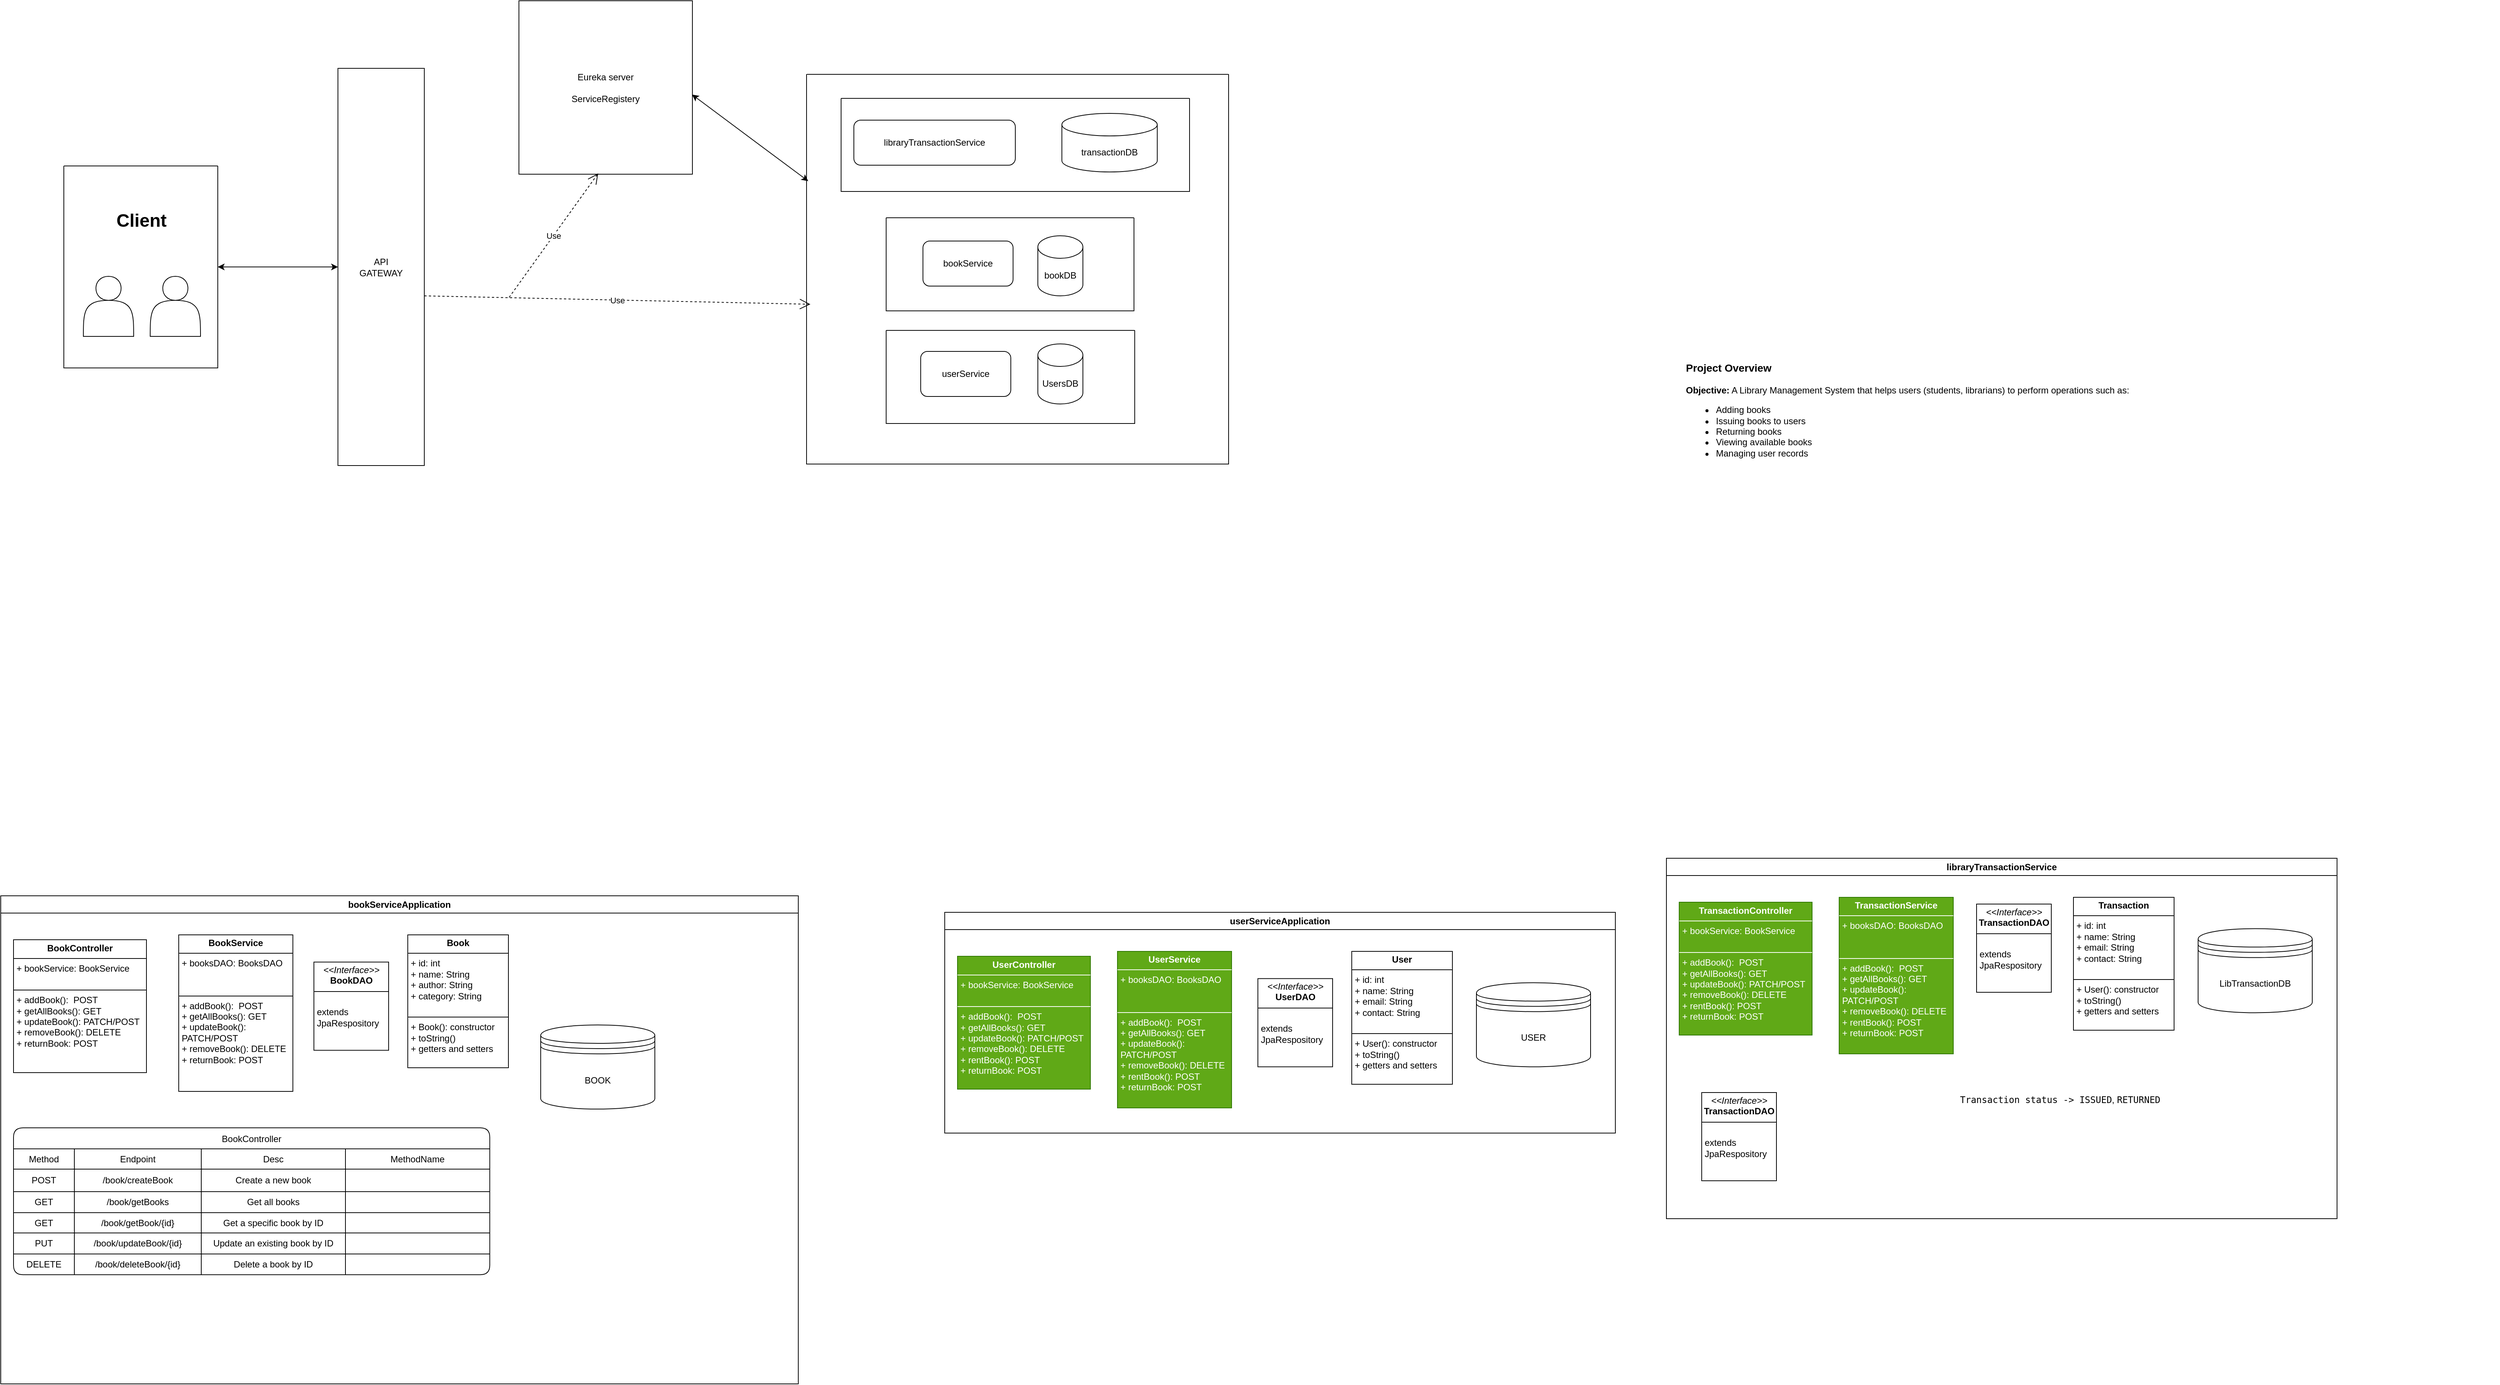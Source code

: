 <mxfile version="26.0.10">
  <diagram name="Page-1" id="eetf_GtQ7haDvkRMt0ze">
    <mxGraphModel dx="1967" dy="2180" grid="0" gridSize="10" guides="0" tooltips="1" connect="0" arrows="0" fold="1" page="0" pageScale="1" pageWidth="850" pageHeight="1100" math="0" shadow="0">
      <root>
        <mxCell id="0" />
        <mxCell id="1" parent="0" />
        <mxCell id="nEFwIu7rk_B7aw5XNvFK-2" value="Eureka server&lt;div&gt;&lt;br&gt;&lt;/div&gt;&lt;div&gt;ServiceRegistery&lt;/div&gt;" style="whiteSpace=wrap;html=1;aspect=fixed;" parent="1" vertex="1">
          <mxGeometry x="25" y="-1333" width="231" height="231" as="geometry" />
        </mxCell>
        <mxCell id="nEFwIu7rk_B7aw5XNvFK-3" value="API&lt;div&gt;GATEWAY&lt;/div&gt;" style="rounded=0;whiteSpace=wrap;html=1;direction=west;" parent="1" vertex="1">
          <mxGeometry x="-216" y="-1243" width="115" height="529" as="geometry" />
        </mxCell>
        <mxCell id="nEFwIu7rk_B7aw5XNvFK-4" value="" style="swimlane;startSize=0;" parent="1" vertex="1">
          <mxGeometry x="408" y="-1235" width="562" height="519" as="geometry" />
        </mxCell>
        <mxCell id="nEFwIu7rk_B7aw5XNvFK-5" value="" style="swimlane;startSize=0;" parent="nEFwIu7rk_B7aw5XNvFK-4" vertex="1">
          <mxGeometry x="46" y="32" width="464" height="124" as="geometry" />
        </mxCell>
        <mxCell id="nEFwIu7rk_B7aw5XNvFK-6" value="transactionDB" style="shape=cylinder3;whiteSpace=wrap;html=1;boundedLbl=1;backgroundOutline=1;size=15;" parent="nEFwIu7rk_B7aw5XNvFK-5" vertex="1">
          <mxGeometry x="294" y="20" width="127" height="78" as="geometry" />
        </mxCell>
        <mxCell id="nEFwIu7rk_B7aw5XNvFK-7" value="libraryTransactionService" style="rounded=1;whiteSpace=wrap;html=1;" parent="nEFwIu7rk_B7aw5XNvFK-5" vertex="1">
          <mxGeometry x="17" y="29" width="215" height="60" as="geometry" />
        </mxCell>
        <mxCell id="nEFwIu7rk_B7aw5XNvFK-8" value="bookService" style="rounded=1;whiteSpace=wrap;html=1;" parent="nEFwIu7rk_B7aw5XNvFK-4" vertex="1">
          <mxGeometry x="155" y="222" width="120" height="60" as="geometry" />
        </mxCell>
        <mxCell id="nEFwIu7rk_B7aw5XNvFK-9" value="userService" style="rounded=1;whiteSpace=wrap;html=1;" parent="nEFwIu7rk_B7aw5XNvFK-4" vertex="1">
          <mxGeometry x="152" y="369" width="120" height="60" as="geometry" />
        </mxCell>
        <mxCell id="nEFwIu7rk_B7aw5XNvFK-10" value="bookDB" style="shape=cylinder3;whiteSpace=wrap;html=1;boundedLbl=1;backgroundOutline=1;size=15;" parent="nEFwIu7rk_B7aw5XNvFK-4" vertex="1">
          <mxGeometry x="308" y="215" width="60" height="80" as="geometry" />
        </mxCell>
        <mxCell id="nEFwIu7rk_B7aw5XNvFK-11" value="UsersDB" style="shape=cylinder3;whiteSpace=wrap;html=1;boundedLbl=1;backgroundOutline=1;size=15;" parent="nEFwIu7rk_B7aw5XNvFK-4" vertex="1">
          <mxGeometry x="308" y="359" width="60" height="80" as="geometry" />
        </mxCell>
        <mxCell id="nEFwIu7rk_B7aw5XNvFK-12" value="" style="swimlane;startSize=0;" parent="nEFwIu7rk_B7aw5XNvFK-4" vertex="1">
          <mxGeometry x="106" y="191" width="330" height="124" as="geometry" />
        </mxCell>
        <mxCell id="nEFwIu7rk_B7aw5XNvFK-13" value="" style="swimlane;startSize=0;" parent="nEFwIu7rk_B7aw5XNvFK-4" vertex="1">
          <mxGeometry x="106" y="341" width="331" height="124" as="geometry" />
        </mxCell>
        <mxCell id="nEFwIu7rk_B7aw5XNvFK-14" value="Use" style="endArrow=open;endSize=12;dashed=1;html=1;rounded=0;entryX=0.009;entryY=0.59;entryDx=0;entryDy=0;entryPerimeter=0;" parent="1" target="nEFwIu7rk_B7aw5XNvFK-4" edge="1">
          <mxGeometry width="160" relative="1" as="geometry">
            <mxPoint x="-101" y="-940" as="sourcePoint" />
            <mxPoint x="59" y="-940" as="targetPoint" />
          </mxGeometry>
        </mxCell>
        <mxCell id="nEFwIu7rk_B7aw5XNvFK-15" value="Use" style="endArrow=open;endSize=12;dashed=1;html=1;rounded=0;entryX=0.457;entryY=0.995;entryDx=0;entryDy=0;entryPerimeter=0;" parent="1" target="nEFwIu7rk_B7aw5XNvFK-2" edge="1">
          <mxGeometry width="160" relative="1" as="geometry">
            <mxPoint x="12" y="-938" as="sourcePoint" />
            <mxPoint x="438" y="-1085" as="targetPoint" />
          </mxGeometry>
        </mxCell>
        <mxCell id="nEFwIu7rk_B7aw5XNvFK-16" value="" style="endArrow=classic;startArrow=classic;html=1;rounded=0;exitX=0.998;exitY=0.541;exitDx=0;exitDy=0;exitPerimeter=0;entryX=0.004;entryY=0.274;entryDx=0;entryDy=0;entryPerimeter=0;" parent="1" source="nEFwIu7rk_B7aw5XNvFK-2" target="nEFwIu7rk_B7aw5XNvFK-4" edge="1">
          <mxGeometry width="50" height="50" relative="1" as="geometry">
            <mxPoint x="333" y="-1060" as="sourcePoint" />
            <mxPoint x="383" y="-1110" as="targetPoint" />
          </mxGeometry>
        </mxCell>
        <mxCell id="nEFwIu7rk_B7aw5XNvFK-17" value="" style="swimlane;startSize=0;" parent="1" vertex="1">
          <mxGeometry x="-581" y="-1113" width="205" height="269" as="geometry" />
        </mxCell>
        <mxCell id="nEFwIu7rk_B7aw5XNvFK-18" value="" style="shape=actor;whiteSpace=wrap;html=1;" parent="nEFwIu7rk_B7aw5XNvFK-17" vertex="1">
          <mxGeometry x="26" y="147" width="67" height="80" as="geometry" />
        </mxCell>
        <mxCell id="nEFwIu7rk_B7aw5XNvFK-19" value="" style="shape=actor;whiteSpace=wrap;html=1;" parent="nEFwIu7rk_B7aw5XNvFK-17" vertex="1">
          <mxGeometry x="115" y="147" width="67" height="80" as="geometry" />
        </mxCell>
        <mxCell id="nEFwIu7rk_B7aw5XNvFK-20" value="Client" style="text;strokeColor=none;fillColor=none;html=1;fontSize=24;fontStyle=1;verticalAlign=middle;align=center;" parent="nEFwIu7rk_B7aw5XNvFK-17" vertex="1">
          <mxGeometry x="52.5" y="53" width="100" height="40" as="geometry" />
        </mxCell>
        <mxCell id="nEFwIu7rk_B7aw5XNvFK-21" value="" style="endArrow=classic;startArrow=classic;html=1;rounded=0;exitX=1;exitY=0.5;exitDx=0;exitDy=0;" parent="1" source="nEFwIu7rk_B7aw5XNvFK-17" target="nEFwIu7rk_B7aw5XNvFK-3" edge="1">
          <mxGeometry width="50" height="50" relative="1" as="geometry">
            <mxPoint x="-37" y="-1185" as="sourcePoint" />
            <mxPoint x="13" y="-1235" as="targetPoint" />
          </mxGeometry>
        </mxCell>
        <mxCell id="nEFwIu7rk_B7aw5XNvFK-22" value="bookServiceApplication" style="swimlane;whiteSpace=wrap;html=1;startSize=23;" parent="1" vertex="1">
          <mxGeometry x="-665" y="-141" width="1062" height="650" as="geometry">
            <mxRectangle x="-665" y="-141" width="160" height="26" as="alternateBounds" />
          </mxGeometry>
        </mxCell>
        <mxCell id="nEFwIu7rk_B7aw5XNvFK-23" value="&lt;p style=&quot;margin:0px;margin-top:4px;text-align:center;&quot;&gt;&lt;b&gt;BookController&lt;/b&gt;&lt;/p&gt;&lt;hr size=&quot;1&quot; style=&quot;border-style:solid;&quot;&gt;&lt;p style=&quot;margin:0px;margin-left:4px;&quot;&gt;+ bookService: BookService&lt;/p&gt;&lt;p style=&quot;margin:0px;margin-left:4px;&quot;&gt;&lt;br&gt;&lt;/p&gt;&lt;hr size=&quot;1&quot; style=&quot;border-style:solid;&quot;&gt;&lt;p style=&quot;margin:0px;margin-left:4px;&quot;&gt;+ addBook():&amp;nbsp; POST&lt;/p&gt;&lt;p style=&quot;margin:0px;margin-left:4px;&quot;&gt;+ getAllBooks(): GET&lt;/p&gt;&lt;p style=&quot;margin:0px;margin-left:4px;&quot;&gt;+ updateBook(): PATCH/POST&lt;/p&gt;&lt;p style=&quot;margin:0px;margin-left:4px;&quot;&gt;+ removeBook(): DELETE&lt;/p&gt;&lt;p style=&quot;margin:0px;margin-left:4px;&quot;&gt;+ returnBook: POST&lt;/p&gt;" style="verticalAlign=top;align=left;overflow=fill;html=1;whiteSpace=wrap;" parent="nEFwIu7rk_B7aw5XNvFK-22" vertex="1">
          <mxGeometry x="17" y="58.5" width="177" height="177" as="geometry" />
        </mxCell>
        <mxCell id="nEFwIu7rk_B7aw5XNvFK-24" value="&lt;p style=&quot;margin:0px;margin-top:4px;text-align:center;&quot;&gt;&lt;i&gt;&amp;lt;&amp;lt;Interface&amp;gt;&amp;gt;&lt;/i&gt;&lt;br&gt;&lt;b&gt;BookDAO&lt;/b&gt;&lt;/p&gt;&lt;hr size=&quot;1&quot; style=&quot;border-style:solid;&quot;&gt;&lt;p style=&quot;margin:0px;margin-left:4px;&quot;&gt;&lt;br&gt;&lt;/p&gt;&lt;p style=&quot;margin:0px;margin-left:4px;&quot;&gt;extends JpaRespository&lt;/p&gt;" style="verticalAlign=top;align=left;overflow=fill;html=1;whiteSpace=wrap;" parent="nEFwIu7rk_B7aw5XNvFK-22" vertex="1">
          <mxGeometry x="417" y="88.25" width="99.5" height="117.5" as="geometry" />
        </mxCell>
        <mxCell id="nEFwIu7rk_B7aw5XNvFK-25" value="&lt;p style=&quot;margin:0px;margin-top:4px;text-align:center;&quot;&gt;&lt;b&gt;Book&lt;/b&gt;&lt;/p&gt;&lt;hr size=&quot;1&quot; style=&quot;border-style:solid;&quot;&gt;&lt;p style=&quot;margin:0px;margin-left:4px;&quot;&gt;+ id: int&lt;/p&gt;&lt;p style=&quot;margin:0px;margin-left:4px;&quot;&gt;+ name: String&lt;/p&gt;&lt;p style=&quot;margin:0px;margin-left:4px;&quot;&gt;+ author: String&lt;/p&gt;&lt;p style=&quot;margin:0px;margin-left:4px;&quot;&gt;+ category: String&lt;/p&gt;&lt;p style=&quot;margin:0px;margin-left:4px;&quot;&gt;&lt;br&gt;&lt;/p&gt;&lt;hr size=&quot;1&quot; style=&quot;border-style:solid;&quot;&gt;&lt;p style=&quot;margin:0px;margin-left:4px;&quot;&gt;+ Book(): constructor&lt;/p&gt;&lt;p style=&quot;margin:0px;margin-left:4px;&quot;&gt;+ toString()&lt;/p&gt;&lt;p style=&quot;margin:0px;margin-left:4px;&quot;&gt;+ getters and setters&lt;/p&gt;" style="verticalAlign=top;align=left;overflow=fill;html=1;whiteSpace=wrap;" parent="nEFwIu7rk_B7aw5XNvFK-22" vertex="1">
          <mxGeometry x="542" y="52" width="134" height="177" as="geometry" />
        </mxCell>
        <mxCell id="nEFwIu7rk_B7aw5XNvFK-26" value="&lt;p style=&quot;margin:0px;margin-top:4px;text-align:center;&quot;&gt;&lt;b&gt;BookService&lt;/b&gt;&lt;/p&gt;&lt;hr size=&quot;1&quot; style=&quot;border-style:solid;&quot;&gt;&lt;p style=&quot;margin:0px;margin-left:4px;&quot;&gt;+ booksDAO: BooksDAO&lt;/p&gt;&lt;p style=&quot;margin:0px;margin-left:4px;&quot;&gt;&lt;br&gt;&lt;/p&gt;&lt;p style=&quot;margin:0px;margin-left:4px;&quot;&gt;&lt;br&gt;&lt;/p&gt;&lt;hr size=&quot;1&quot; style=&quot;border-style:solid;&quot;&gt;&lt;p style=&quot;margin: 0px 0px 0px 4px;&quot;&gt;+ addBook():&amp;nbsp; POST&lt;/p&gt;&lt;p style=&quot;margin: 0px 0px 0px 4px;&quot;&gt;+ getAllBooks(): GET&lt;/p&gt;&lt;p style=&quot;margin: 0px 0px 0px 4px;&quot;&gt;+ updateBook(): PATCH/POST&lt;/p&gt;&lt;p style=&quot;margin: 0px 0px 0px 4px;&quot;&gt;+ removeBook(): DELETE&lt;/p&gt;&lt;p style=&quot;margin: 0px 0px 0px 4px;&quot;&gt;&lt;span style=&quot;background-color: transparent; color: light-dark(rgb(0, 0, 0), rgb(255, 255, 255));&quot;&gt;+ returnBook: POST&lt;/span&gt;&lt;/p&gt;" style="verticalAlign=top;align=left;overflow=fill;html=1;whiteSpace=wrap;" parent="nEFwIu7rk_B7aw5XNvFK-22" vertex="1">
          <mxGeometry x="237" y="52" width="152" height="208.5" as="geometry" />
        </mxCell>
        <mxCell id="nEFwIu7rk_B7aw5XNvFK-27" value="BOOK" style="shape=datastore;whiteSpace=wrap;html=1;" parent="nEFwIu7rk_B7aw5XNvFK-22" vertex="1">
          <mxGeometry x="719" y="172" width="152" height="112" as="geometry" />
        </mxCell>
        <mxCell id="nEFwIu7rk_B7aw5XNvFK-28" value="BookController" style="shape=table;startSize=28;container=1;collapsible=0;childLayout=tableLayout;rounded=1;swimlaneLine=1;" parent="nEFwIu7rk_B7aw5XNvFK-22" vertex="1">
          <mxGeometry x="17" y="309" width="634.182" height="195.63" as="geometry" />
        </mxCell>
        <mxCell id="nEFwIu7rk_B7aw5XNvFK-29" value="" style="shape=tableRow;horizontal=0;startSize=0;swimlaneHead=0;swimlaneBody=0;strokeColor=inherit;top=0;left=0;bottom=0;right=0;collapsible=0;dropTarget=0;fillColor=none;points=[[0,0.5],[1,0.5]];portConstraint=eastwest;" parent="nEFwIu7rk_B7aw5XNvFK-28" vertex="1">
          <mxGeometry y="28" width="634.182" height="27" as="geometry" />
        </mxCell>
        <mxCell id="nEFwIu7rk_B7aw5XNvFK-30" value="Method" style="shape=partialRectangle;html=1;whiteSpace=wrap;connectable=0;strokeColor=inherit;overflow=hidden;fillColor=none;top=0;left=0;bottom=0;right=0;pointerEvents=1;" parent="nEFwIu7rk_B7aw5XNvFK-29" vertex="1">
          <mxGeometry width="81" height="27" as="geometry">
            <mxRectangle width="81" height="27" as="alternateBounds" />
          </mxGeometry>
        </mxCell>
        <mxCell id="nEFwIu7rk_B7aw5XNvFK-31" value="Endpoint" style="shape=partialRectangle;html=1;whiteSpace=wrap;connectable=0;strokeColor=inherit;overflow=hidden;fillColor=none;top=0;left=0;bottom=0;right=0;pointerEvents=1;" parent="nEFwIu7rk_B7aw5XNvFK-29" vertex="1">
          <mxGeometry x="81" width="169" height="27" as="geometry">
            <mxRectangle width="169" height="27" as="alternateBounds" />
          </mxGeometry>
        </mxCell>
        <mxCell id="nEFwIu7rk_B7aw5XNvFK-32" value="Desc" style="shape=partialRectangle;html=1;whiteSpace=wrap;connectable=0;strokeColor=inherit;overflow=hidden;fillColor=none;top=0;left=0;bottom=0;right=0;pointerEvents=1;" parent="nEFwIu7rk_B7aw5XNvFK-29" vertex="1">
          <mxGeometry x="250" width="192" height="27" as="geometry">
            <mxRectangle width="192" height="27" as="alternateBounds" />
          </mxGeometry>
        </mxCell>
        <mxCell id="nEFwIu7rk_B7aw5XNvFK-33" value="MethodName" style="shape=partialRectangle;html=1;whiteSpace=wrap;connectable=0;strokeColor=inherit;overflow=hidden;fillColor=none;top=0;left=0;bottom=0;right=0;pointerEvents=1;" parent="nEFwIu7rk_B7aw5XNvFK-29" vertex="1">
          <mxGeometry x="442" width="192" height="27" as="geometry">
            <mxRectangle width="192" height="27" as="alternateBounds" />
          </mxGeometry>
        </mxCell>
        <mxCell id="nEFwIu7rk_B7aw5XNvFK-34" value="" style="shape=tableRow;horizontal=0;startSize=0;swimlaneHead=0;swimlaneBody=0;strokeColor=inherit;top=0;left=0;bottom=0;right=0;collapsible=0;dropTarget=0;fillColor=none;points=[[0,0.5],[1,0.5]];portConstraint=eastwest;" parent="nEFwIu7rk_B7aw5XNvFK-28" vertex="1">
          <mxGeometry y="55" width="634.182" height="30" as="geometry" />
        </mxCell>
        <mxCell id="nEFwIu7rk_B7aw5XNvFK-35" value="POST" style="shape=partialRectangle;html=1;whiteSpace=wrap;connectable=0;strokeColor=inherit;overflow=hidden;fillColor=none;top=0;left=0;bottom=0;right=0;pointerEvents=1;" parent="nEFwIu7rk_B7aw5XNvFK-34" vertex="1">
          <mxGeometry width="81" height="30" as="geometry">
            <mxRectangle width="81" height="30" as="alternateBounds" />
          </mxGeometry>
        </mxCell>
        <mxCell id="nEFwIu7rk_B7aw5XNvFK-36" value="&lt;div&gt;/book/createBook&lt;/div&gt;" style="shape=partialRectangle;html=1;whiteSpace=wrap;connectable=0;strokeColor=inherit;overflow=hidden;fillColor=none;top=0;left=0;bottom=0;right=0;pointerEvents=1;" parent="nEFwIu7rk_B7aw5XNvFK-34" vertex="1">
          <mxGeometry x="81" width="169" height="30" as="geometry">
            <mxRectangle width="169" height="30" as="alternateBounds" />
          </mxGeometry>
        </mxCell>
        <mxCell id="nEFwIu7rk_B7aw5XNvFK-37" value="Create a new book" style="shape=partialRectangle;html=1;whiteSpace=wrap;connectable=0;strokeColor=inherit;overflow=hidden;fillColor=none;top=0;left=0;bottom=0;right=0;pointerEvents=1;" parent="nEFwIu7rk_B7aw5XNvFK-34" vertex="1">
          <mxGeometry x="250" width="192" height="30" as="geometry">
            <mxRectangle width="192" height="30" as="alternateBounds" />
          </mxGeometry>
        </mxCell>
        <mxCell id="nEFwIu7rk_B7aw5XNvFK-38" style="shape=partialRectangle;html=1;whiteSpace=wrap;connectable=0;strokeColor=inherit;overflow=hidden;fillColor=none;top=0;left=0;bottom=0;right=0;pointerEvents=1;" parent="nEFwIu7rk_B7aw5XNvFK-34" vertex="1">
          <mxGeometry x="442" width="192" height="30" as="geometry">
            <mxRectangle width="192" height="30" as="alternateBounds" />
          </mxGeometry>
        </mxCell>
        <mxCell id="nEFwIu7rk_B7aw5XNvFK-39" value="" style="shape=tableRow;horizontal=0;startSize=0;swimlaneHead=0;swimlaneBody=0;strokeColor=inherit;top=0;left=0;bottom=0;right=0;collapsible=0;dropTarget=0;fillColor=none;points=[[0,0.5],[1,0.5]];portConstraint=eastwest;" parent="nEFwIu7rk_B7aw5XNvFK-28" vertex="1">
          <mxGeometry y="85" width="634.182" height="28" as="geometry" />
        </mxCell>
        <mxCell id="nEFwIu7rk_B7aw5XNvFK-40" value="GET" style="shape=partialRectangle;html=1;whiteSpace=wrap;connectable=0;strokeColor=inherit;overflow=hidden;fillColor=none;top=0;left=0;bottom=0;right=0;pointerEvents=1;" parent="nEFwIu7rk_B7aw5XNvFK-39" vertex="1">
          <mxGeometry width="81" height="28" as="geometry">
            <mxRectangle width="81" height="28" as="alternateBounds" />
          </mxGeometry>
        </mxCell>
        <mxCell id="nEFwIu7rk_B7aw5XNvFK-41" value="/book/getBooks" style="shape=partialRectangle;html=1;whiteSpace=wrap;connectable=0;strokeColor=inherit;overflow=hidden;fillColor=none;top=0;left=0;bottom=0;right=0;pointerEvents=1;" parent="nEFwIu7rk_B7aw5XNvFK-39" vertex="1">
          <mxGeometry x="81" width="169" height="28" as="geometry">
            <mxRectangle width="169" height="28" as="alternateBounds" />
          </mxGeometry>
        </mxCell>
        <mxCell id="nEFwIu7rk_B7aw5XNvFK-42" value="Get all books" style="shape=partialRectangle;html=1;whiteSpace=wrap;connectable=0;strokeColor=inherit;overflow=hidden;fillColor=none;top=0;left=0;bottom=0;right=0;pointerEvents=1;" parent="nEFwIu7rk_B7aw5XNvFK-39" vertex="1">
          <mxGeometry x="250" width="192" height="28" as="geometry">
            <mxRectangle width="192" height="28" as="alternateBounds" />
          </mxGeometry>
        </mxCell>
        <mxCell id="nEFwIu7rk_B7aw5XNvFK-43" style="shape=partialRectangle;html=1;whiteSpace=wrap;connectable=0;strokeColor=inherit;overflow=hidden;fillColor=none;top=0;left=0;bottom=0;right=0;pointerEvents=1;" parent="nEFwIu7rk_B7aw5XNvFK-39" vertex="1">
          <mxGeometry x="442" width="192" height="28" as="geometry">
            <mxRectangle width="192" height="28" as="alternateBounds" />
          </mxGeometry>
        </mxCell>
        <mxCell id="nEFwIu7rk_B7aw5XNvFK-44" value="" style="shape=tableRow;horizontal=0;startSize=0;swimlaneHead=0;swimlaneBody=0;strokeColor=inherit;top=0;left=0;bottom=0;right=0;collapsible=0;dropTarget=0;fillColor=none;points=[[0,0.5],[1,0.5]];portConstraint=eastwest;" parent="nEFwIu7rk_B7aw5XNvFK-28" vertex="1">
          <mxGeometry y="113" width="634.182" height="27" as="geometry" />
        </mxCell>
        <mxCell id="nEFwIu7rk_B7aw5XNvFK-45" value="GET" style="shape=partialRectangle;html=1;whiteSpace=wrap;connectable=0;strokeColor=inherit;overflow=hidden;fillColor=none;top=0;left=0;bottom=0;right=0;pointerEvents=1;" parent="nEFwIu7rk_B7aw5XNvFK-44" vertex="1">
          <mxGeometry width="81" height="27" as="geometry">
            <mxRectangle width="81" height="27" as="alternateBounds" />
          </mxGeometry>
        </mxCell>
        <mxCell id="nEFwIu7rk_B7aw5XNvFK-46" value="/book/getBook/{id}" style="shape=partialRectangle;html=1;whiteSpace=wrap;connectable=0;strokeColor=inherit;overflow=hidden;fillColor=none;top=0;left=0;bottom=0;right=0;pointerEvents=1;" parent="nEFwIu7rk_B7aw5XNvFK-44" vertex="1">
          <mxGeometry x="81" width="169" height="27" as="geometry">
            <mxRectangle width="169" height="27" as="alternateBounds" />
          </mxGeometry>
        </mxCell>
        <mxCell id="nEFwIu7rk_B7aw5XNvFK-47" value="Get a specific book by ID" style="shape=partialRectangle;html=1;whiteSpace=wrap;connectable=0;strokeColor=inherit;overflow=hidden;fillColor=none;top=0;left=0;bottom=0;right=0;pointerEvents=1;" parent="nEFwIu7rk_B7aw5XNvFK-44" vertex="1">
          <mxGeometry x="250" width="192" height="27" as="geometry">
            <mxRectangle width="192" height="27" as="alternateBounds" />
          </mxGeometry>
        </mxCell>
        <mxCell id="nEFwIu7rk_B7aw5XNvFK-48" style="shape=partialRectangle;html=1;whiteSpace=wrap;connectable=0;strokeColor=inherit;overflow=hidden;fillColor=none;top=0;left=0;bottom=0;right=0;pointerEvents=1;" parent="nEFwIu7rk_B7aw5XNvFK-44" vertex="1">
          <mxGeometry x="442" width="192" height="27" as="geometry">
            <mxRectangle width="192" height="27" as="alternateBounds" />
          </mxGeometry>
        </mxCell>
        <mxCell id="nEFwIu7rk_B7aw5XNvFK-49" value="" style="shape=tableRow;horizontal=0;startSize=0;swimlaneHead=0;swimlaneBody=0;strokeColor=inherit;top=0;left=0;bottom=0;right=0;collapsible=0;dropTarget=0;fillColor=none;points=[[0,0.5],[1,0.5]];portConstraint=eastwest;" parent="nEFwIu7rk_B7aw5XNvFK-28" vertex="1">
          <mxGeometry y="140" width="634.182" height="28" as="geometry" />
        </mxCell>
        <mxCell id="nEFwIu7rk_B7aw5XNvFK-50" value="PUT" style="shape=partialRectangle;html=1;whiteSpace=wrap;connectable=0;strokeColor=inherit;overflow=hidden;fillColor=none;top=0;left=0;bottom=0;right=0;pointerEvents=1;" parent="nEFwIu7rk_B7aw5XNvFK-49" vertex="1">
          <mxGeometry width="81" height="28" as="geometry">
            <mxRectangle width="81" height="28" as="alternateBounds" />
          </mxGeometry>
        </mxCell>
        <mxCell id="nEFwIu7rk_B7aw5XNvFK-51" value="/book/updateBook/{id}" style="shape=partialRectangle;html=1;whiteSpace=wrap;connectable=0;strokeColor=inherit;overflow=hidden;fillColor=none;top=0;left=0;bottom=0;right=0;pointerEvents=1;" parent="nEFwIu7rk_B7aw5XNvFK-49" vertex="1">
          <mxGeometry x="81" width="169" height="28" as="geometry">
            <mxRectangle width="169" height="28" as="alternateBounds" />
          </mxGeometry>
        </mxCell>
        <mxCell id="nEFwIu7rk_B7aw5XNvFK-52" value="Update an existing book by ID" style="shape=partialRectangle;html=1;whiteSpace=wrap;connectable=0;strokeColor=inherit;overflow=hidden;fillColor=none;top=0;left=0;bottom=0;right=0;pointerEvents=1;" parent="nEFwIu7rk_B7aw5XNvFK-49" vertex="1">
          <mxGeometry x="250" width="192" height="28" as="geometry">
            <mxRectangle width="192" height="28" as="alternateBounds" />
          </mxGeometry>
        </mxCell>
        <mxCell id="nEFwIu7rk_B7aw5XNvFK-53" style="shape=partialRectangle;html=1;whiteSpace=wrap;connectable=0;strokeColor=inherit;overflow=hidden;fillColor=none;top=0;left=0;bottom=0;right=0;pointerEvents=1;" parent="nEFwIu7rk_B7aw5XNvFK-49" vertex="1">
          <mxGeometry x="442" width="192" height="28" as="geometry">
            <mxRectangle width="192" height="28" as="alternateBounds" />
          </mxGeometry>
        </mxCell>
        <mxCell id="nEFwIu7rk_B7aw5XNvFK-54" value="" style="shape=tableRow;horizontal=0;startSize=0;swimlaneHead=0;swimlaneBody=0;strokeColor=inherit;top=0;left=0;bottom=0;right=0;collapsible=0;dropTarget=0;fillColor=none;points=[[0,0.5],[1,0.5]];portConstraint=eastwest;" parent="nEFwIu7rk_B7aw5XNvFK-28" vertex="1">
          <mxGeometry y="168" width="634.182" height="28" as="geometry" />
        </mxCell>
        <mxCell id="nEFwIu7rk_B7aw5XNvFK-55" value="DELETE" style="shape=partialRectangle;html=1;whiteSpace=wrap;connectable=0;strokeColor=inherit;overflow=hidden;fillColor=none;top=0;left=0;bottom=0;right=0;pointerEvents=1;" parent="nEFwIu7rk_B7aw5XNvFK-54" vertex="1">
          <mxGeometry width="81" height="28" as="geometry">
            <mxRectangle width="81" height="28" as="alternateBounds" />
          </mxGeometry>
        </mxCell>
        <mxCell id="nEFwIu7rk_B7aw5XNvFK-56" value="/book/deleteBook/{id}" style="shape=partialRectangle;html=1;whiteSpace=wrap;connectable=0;strokeColor=inherit;overflow=hidden;fillColor=none;top=0;left=0;bottom=0;right=0;pointerEvents=1;" parent="nEFwIu7rk_B7aw5XNvFK-54" vertex="1">
          <mxGeometry x="81" width="169" height="28" as="geometry">
            <mxRectangle width="169" height="28" as="alternateBounds" />
          </mxGeometry>
        </mxCell>
        <mxCell id="nEFwIu7rk_B7aw5XNvFK-57" value="Delete a book by ID" style="shape=partialRectangle;html=1;whiteSpace=wrap;connectable=0;strokeColor=inherit;overflow=hidden;fillColor=none;top=0;left=0;bottom=0;right=0;pointerEvents=1;" parent="nEFwIu7rk_B7aw5XNvFK-54" vertex="1">
          <mxGeometry x="250" width="192" height="28" as="geometry">
            <mxRectangle width="192" height="28" as="alternateBounds" />
          </mxGeometry>
        </mxCell>
        <mxCell id="nEFwIu7rk_B7aw5XNvFK-58" style="shape=partialRectangle;html=1;whiteSpace=wrap;connectable=0;strokeColor=inherit;overflow=hidden;fillColor=none;top=0;left=0;bottom=0;right=0;pointerEvents=1;" parent="nEFwIu7rk_B7aw5XNvFK-54" vertex="1">
          <mxGeometry x="442" width="192" height="28" as="geometry">
            <mxRectangle width="192" height="28" as="alternateBounds" />
          </mxGeometry>
        </mxCell>
        <mxCell id="nEFwIu7rk_B7aw5XNvFK-59" value="&lt;h3&gt;&lt;strong&gt;Project Overview&lt;/strong&gt;&lt;/h3&gt;&lt;p&gt;&lt;strong&gt;Objective:&lt;/strong&gt; A Library Management System that helps users (students, librarians) to perform operations such as:&lt;/p&gt;&lt;ul&gt;&lt;li&gt;Adding books&lt;/li&gt;&lt;li&gt;Issuing books to users&lt;/li&gt;&lt;li&gt;Returning books&lt;/li&gt;&lt;li&gt;Viewing available books&lt;/li&gt;&lt;li&gt;Managing user records&lt;/li&gt;&lt;/ul&gt;" style="text;whiteSpace=wrap;html=1;" parent="1" vertex="1">
          <mxGeometry x="1577" y="-873" width="1085" height="314" as="geometry" />
        </mxCell>
        <mxCell id="nEFwIu7rk_B7aw5XNvFK-60" value="userServiceApplication" style="swimlane;whiteSpace=wrap;html=1;" parent="1" vertex="1">
          <mxGeometry x="592" y="-119" width="893" height="294" as="geometry" />
        </mxCell>
        <mxCell id="nEFwIu7rk_B7aw5XNvFK-61" value="&lt;p style=&quot;margin:0px;margin-top:4px;text-align:center;&quot;&gt;&lt;b&gt;UserController&lt;/b&gt;&lt;/p&gt;&lt;hr size=&quot;1&quot; style=&quot;border-style:solid;&quot;&gt;&lt;p style=&quot;margin:0px;margin-left:4px;&quot;&gt;+ bookService: BookService&lt;/p&gt;&lt;p style=&quot;margin:0px;margin-left:4px;&quot;&gt;&lt;br&gt;&lt;/p&gt;&lt;hr size=&quot;1&quot; style=&quot;border-style:solid;&quot;&gt;&lt;p style=&quot;margin:0px;margin-left:4px;&quot;&gt;+ addBook():&amp;nbsp; POST&lt;/p&gt;&lt;p style=&quot;margin:0px;margin-left:4px;&quot;&gt;+ getAllBooks(): GET&lt;/p&gt;&lt;p style=&quot;margin:0px;margin-left:4px;&quot;&gt;+ updateBook(): PATCH/POST&lt;/p&gt;&lt;p style=&quot;margin:0px;margin-left:4px;&quot;&gt;+ removeBook(): DELETE&lt;/p&gt;&lt;p style=&quot;margin:0px;margin-left:4px;&quot;&gt;+ rentBook(): POST&lt;/p&gt;&lt;p style=&quot;margin:0px;margin-left:4px;&quot;&gt;+ returnBook: POST&lt;/p&gt;" style="verticalAlign=top;align=left;overflow=fill;html=1;whiteSpace=wrap;fillColor=#60a917;fontColor=#ffffff;strokeColor=#2D7600;" parent="nEFwIu7rk_B7aw5XNvFK-60" vertex="1">
          <mxGeometry x="17" y="58.5" width="177" height="177" as="geometry" />
        </mxCell>
        <mxCell id="nEFwIu7rk_B7aw5XNvFK-62" value="&lt;p style=&quot;margin:0px;margin-top:4px;text-align:center;&quot;&gt;&lt;i&gt;&amp;lt;&amp;lt;Interface&amp;gt;&amp;gt;&lt;/i&gt;&lt;br&gt;&lt;b&gt;UserDAO&lt;/b&gt;&lt;/p&gt;&lt;hr size=&quot;1&quot; style=&quot;border-style:solid;&quot;&gt;&lt;p style=&quot;margin:0px;margin-left:4px;&quot;&gt;&lt;br&gt;&lt;/p&gt;&lt;p style=&quot;margin:0px;margin-left:4px;&quot;&gt;extends JpaRespository&lt;/p&gt;" style="verticalAlign=top;align=left;overflow=fill;html=1;whiteSpace=wrap;" parent="nEFwIu7rk_B7aw5XNvFK-60" vertex="1">
          <mxGeometry x="417" y="88.25" width="99.5" height="117.5" as="geometry" />
        </mxCell>
        <mxCell id="nEFwIu7rk_B7aw5XNvFK-63" value="&lt;p style=&quot;margin:0px;margin-top:4px;text-align:center;&quot;&gt;&lt;b&gt;User&lt;/b&gt;&lt;/p&gt;&lt;hr size=&quot;1&quot; style=&quot;border-style:solid;&quot;&gt;&lt;p style=&quot;margin:0px;margin-left:4px;&quot;&gt;+ id: int&lt;/p&gt;&lt;p style=&quot;margin:0px;margin-left:4px;&quot;&gt;+ name: String&lt;/p&gt;&lt;p style=&quot;margin:0px;margin-left:4px;&quot;&gt;+ email: String&lt;/p&gt;&lt;p style=&quot;margin:0px;margin-left:4px;&quot;&gt;+ contact: String&lt;/p&gt;&lt;p style=&quot;margin:0px;margin-left:4px;&quot;&gt;&lt;br&gt;&lt;/p&gt;&lt;hr size=&quot;1&quot; style=&quot;border-style:solid;&quot;&gt;&lt;p style=&quot;margin:0px;margin-left:4px;&quot;&gt;+ User(): constructor&lt;/p&gt;&lt;p style=&quot;margin:0px;margin-left:4px;&quot;&gt;+ toString()&lt;/p&gt;&lt;p style=&quot;margin:0px;margin-left:4px;&quot;&gt;+ getters and setters&lt;/p&gt;" style="verticalAlign=top;align=left;overflow=fill;html=1;whiteSpace=wrap;" parent="nEFwIu7rk_B7aw5XNvFK-60" vertex="1">
          <mxGeometry x="542" y="52" width="134" height="177" as="geometry" />
        </mxCell>
        <mxCell id="nEFwIu7rk_B7aw5XNvFK-64" value="&lt;p style=&quot;margin:0px;margin-top:4px;text-align:center;&quot;&gt;&lt;b&gt;UserService&lt;/b&gt;&lt;/p&gt;&lt;hr size=&quot;1&quot; style=&quot;border-style:solid;&quot;&gt;&lt;p style=&quot;margin:0px;margin-left:4px;&quot;&gt;+ booksDAO: BooksDAO&lt;/p&gt;&lt;p style=&quot;margin:0px;margin-left:4px;&quot;&gt;&lt;br&gt;&lt;/p&gt;&lt;p style=&quot;margin:0px;margin-left:4px;&quot;&gt;&lt;br&gt;&lt;/p&gt;&lt;hr size=&quot;1&quot; style=&quot;border-style:solid;&quot;&gt;&lt;p style=&quot;margin: 0px 0px 0px 4px;&quot;&gt;+ addBook():&amp;nbsp; POST&lt;/p&gt;&lt;p style=&quot;margin: 0px 0px 0px 4px;&quot;&gt;+ getAllBooks(): GET&lt;/p&gt;&lt;p style=&quot;margin: 0px 0px 0px 4px;&quot;&gt;+ updateBook(): PATCH/POST&lt;/p&gt;&lt;p style=&quot;margin: 0px 0px 0px 4px;&quot;&gt;+ removeBook(): DELETE&lt;/p&gt;&lt;p style=&quot;margin: 0px 0px 0px 4px;&quot;&gt;+ rentBook(): POST&lt;/p&gt;&lt;p style=&quot;margin: 0px 0px 0px 4px;&quot;&gt;+ returnBook: POST&lt;/p&gt;" style="verticalAlign=top;align=left;overflow=fill;html=1;whiteSpace=wrap;fillColor=#60a917;fontColor=#ffffff;strokeColor=#2D7600;" parent="nEFwIu7rk_B7aw5XNvFK-60" vertex="1">
          <mxGeometry x="230" y="52" width="152" height="208.5" as="geometry" />
        </mxCell>
        <mxCell id="nEFwIu7rk_B7aw5XNvFK-65" value="USER" style="shape=datastore;whiteSpace=wrap;html=1;" parent="nEFwIu7rk_B7aw5XNvFK-60" vertex="1">
          <mxGeometry x="708" y="93.75" width="152" height="112" as="geometry" />
        </mxCell>
        <mxCell id="5kdqps3-O67HjnKyxypa-1" value="libraryTransactionService" style="swimlane;whiteSpace=wrap;html=1;" vertex="1" parent="1">
          <mxGeometry x="1553" y="-191" width="893" height="480" as="geometry" />
        </mxCell>
        <mxCell id="5kdqps3-O67HjnKyxypa-2" value="&lt;p style=&quot;margin:0px;margin-top:4px;text-align:center;&quot;&gt;&lt;b&gt;TransactionController&lt;/b&gt;&lt;/p&gt;&lt;hr size=&quot;1&quot; style=&quot;border-style:solid;&quot;&gt;&lt;p style=&quot;margin:0px;margin-left:4px;&quot;&gt;+ bookService: BookService&lt;/p&gt;&lt;p style=&quot;margin:0px;margin-left:4px;&quot;&gt;&lt;br&gt;&lt;/p&gt;&lt;hr size=&quot;1&quot; style=&quot;border-style:solid;&quot;&gt;&lt;p style=&quot;margin:0px;margin-left:4px;&quot;&gt;+ addBook():&amp;nbsp; POST&lt;/p&gt;&lt;p style=&quot;margin:0px;margin-left:4px;&quot;&gt;+ getAllBooks(): GET&lt;/p&gt;&lt;p style=&quot;margin:0px;margin-left:4px;&quot;&gt;+ updateBook(): PATCH/POST&lt;/p&gt;&lt;p style=&quot;margin:0px;margin-left:4px;&quot;&gt;+ removeBook(): DELETE&lt;/p&gt;&lt;p style=&quot;margin:0px;margin-left:4px;&quot;&gt;+ rentBook(): POST&lt;/p&gt;&lt;p style=&quot;margin:0px;margin-left:4px;&quot;&gt;+ returnBook: POST&lt;/p&gt;" style="verticalAlign=top;align=left;overflow=fill;html=1;whiteSpace=wrap;fillColor=#60a917;fontColor=#ffffff;strokeColor=#2D7600;" vertex="1" parent="5kdqps3-O67HjnKyxypa-1">
          <mxGeometry x="17" y="58.5" width="177" height="177" as="geometry" />
        </mxCell>
        <mxCell id="5kdqps3-O67HjnKyxypa-3" value="&lt;p style=&quot;margin:0px;margin-top:4px;text-align:center;&quot;&gt;&lt;i&gt;&amp;lt;&amp;lt;Interface&amp;gt;&amp;gt;&lt;/i&gt;&lt;br&gt;&lt;b&gt;TransactionDAO&lt;/b&gt;&lt;/p&gt;&lt;hr size=&quot;1&quot; style=&quot;border-style:solid;&quot;&gt;&lt;p style=&quot;margin:0px;margin-left:4px;&quot;&gt;&lt;br&gt;&lt;/p&gt;&lt;p style=&quot;margin:0px;margin-left:4px;&quot;&gt;extends JpaRespository&lt;/p&gt;" style="verticalAlign=top;align=left;overflow=fill;html=1;whiteSpace=wrap;" vertex="1" parent="5kdqps3-O67HjnKyxypa-1">
          <mxGeometry x="413" y="61" width="99.5" height="117.5" as="geometry" />
        </mxCell>
        <mxCell id="5kdqps3-O67HjnKyxypa-4" value="&lt;p style=&quot;margin:0px;margin-top:4px;text-align:center;&quot;&gt;&lt;b&gt;Transaction&lt;/b&gt;&lt;/p&gt;&lt;hr size=&quot;1&quot; style=&quot;border-style:solid;&quot;&gt;&lt;p style=&quot;margin:0px;margin-left:4px;&quot;&gt;+ id: int&lt;/p&gt;&lt;p style=&quot;margin:0px;margin-left:4px;&quot;&gt;+ name: String&lt;/p&gt;&lt;p style=&quot;margin:0px;margin-left:4px;&quot;&gt;+ email: String&lt;/p&gt;&lt;p style=&quot;margin:0px;margin-left:4px;&quot;&gt;+ contact: String&lt;/p&gt;&lt;p style=&quot;margin:0px;margin-left:4px;&quot;&gt;&lt;br&gt;&lt;/p&gt;&lt;hr size=&quot;1&quot; style=&quot;border-style:solid;&quot;&gt;&lt;p style=&quot;margin:0px;margin-left:4px;&quot;&gt;+ User(): constructor&lt;/p&gt;&lt;p style=&quot;margin:0px;margin-left:4px;&quot;&gt;+ toString()&lt;/p&gt;&lt;p style=&quot;margin:0px;margin-left:4px;&quot;&gt;+ getters and setters&lt;/p&gt;" style="verticalAlign=top;align=left;overflow=fill;html=1;whiteSpace=wrap;" vertex="1" parent="5kdqps3-O67HjnKyxypa-1">
          <mxGeometry x="542" y="52" width="134" height="177" as="geometry" />
        </mxCell>
        <mxCell id="5kdqps3-O67HjnKyxypa-5" value="&lt;p style=&quot;margin:0px;margin-top:4px;text-align:center;&quot;&gt;&lt;b&gt;TransactionService&lt;/b&gt;&lt;/p&gt;&lt;hr size=&quot;1&quot; style=&quot;border-style:solid;&quot;&gt;&lt;p style=&quot;margin:0px;margin-left:4px;&quot;&gt;+ booksDAO: BooksDAO&lt;/p&gt;&lt;p style=&quot;margin:0px;margin-left:4px;&quot;&gt;&lt;br&gt;&lt;/p&gt;&lt;p style=&quot;margin:0px;margin-left:4px;&quot;&gt;&lt;br&gt;&lt;/p&gt;&lt;hr size=&quot;1&quot; style=&quot;border-style:solid;&quot;&gt;&lt;p style=&quot;margin: 0px 0px 0px 4px;&quot;&gt;+ addBook():&amp;nbsp; POST&lt;/p&gt;&lt;p style=&quot;margin: 0px 0px 0px 4px;&quot;&gt;+ getAllBooks(): GET&lt;/p&gt;&lt;p style=&quot;margin: 0px 0px 0px 4px;&quot;&gt;+ updateBook(): PATCH/POST&lt;/p&gt;&lt;p style=&quot;margin: 0px 0px 0px 4px;&quot;&gt;+ removeBook(): DELETE&lt;/p&gt;&lt;p style=&quot;margin: 0px 0px 0px 4px;&quot;&gt;+ rentBook(): POST&lt;/p&gt;&lt;p style=&quot;margin: 0px 0px 0px 4px;&quot;&gt;+ returnBook: POST&lt;/p&gt;" style="verticalAlign=top;align=left;overflow=fill;html=1;whiteSpace=wrap;fillColor=#60a917;fontColor=#ffffff;strokeColor=#2D7600;" vertex="1" parent="5kdqps3-O67HjnKyxypa-1">
          <mxGeometry x="230" y="52" width="152" height="208.5" as="geometry" />
        </mxCell>
        <mxCell id="5kdqps3-O67HjnKyxypa-6" value="LibTransactionDB" style="shape=datastore;whiteSpace=wrap;html=1;" vertex="1" parent="5kdqps3-O67HjnKyxypa-1">
          <mxGeometry x="708" y="93.75" width="152" height="112" as="geometry" />
        </mxCell>
        <mxCell id="5kdqps3-O67HjnKyxypa-7" value="&lt;p style=&quot;margin:0px;margin-top:4px;text-align:center;&quot;&gt;&lt;i&gt;&amp;lt;&amp;lt;Interface&amp;gt;&amp;gt;&lt;/i&gt;&lt;br&gt;&lt;b&gt;TransactionDAO&lt;/b&gt;&lt;/p&gt;&lt;hr size=&quot;1&quot; style=&quot;border-style:solid;&quot;&gt;&lt;p style=&quot;margin:0px;margin-left:4px;&quot;&gt;&lt;br&gt;&lt;/p&gt;&lt;p style=&quot;margin:0px;margin-left:4px;&quot;&gt;extends JpaRespository&lt;/p&gt;" style="verticalAlign=top;align=left;overflow=fill;html=1;whiteSpace=wrap;" vertex="1" parent="5kdqps3-O67HjnKyxypa-1">
          <mxGeometry x="47" y="312" width="99.5" height="117.5" as="geometry" />
        </mxCell>
        <mxCell id="5kdqps3-O67HjnKyxypa-8" value="&lt;code&gt;Transaction status -&amp;gt; ISSUED&lt;/code&gt;, &lt;code&gt;RETURNED&lt;/code&gt;" style="text;whiteSpace=wrap;html=1;" vertex="1" parent="5kdqps3-O67HjnKyxypa-1">
          <mxGeometry x="389" y="308" width="327" height="36" as="geometry" />
        </mxCell>
      </root>
    </mxGraphModel>
  </diagram>
</mxfile>
